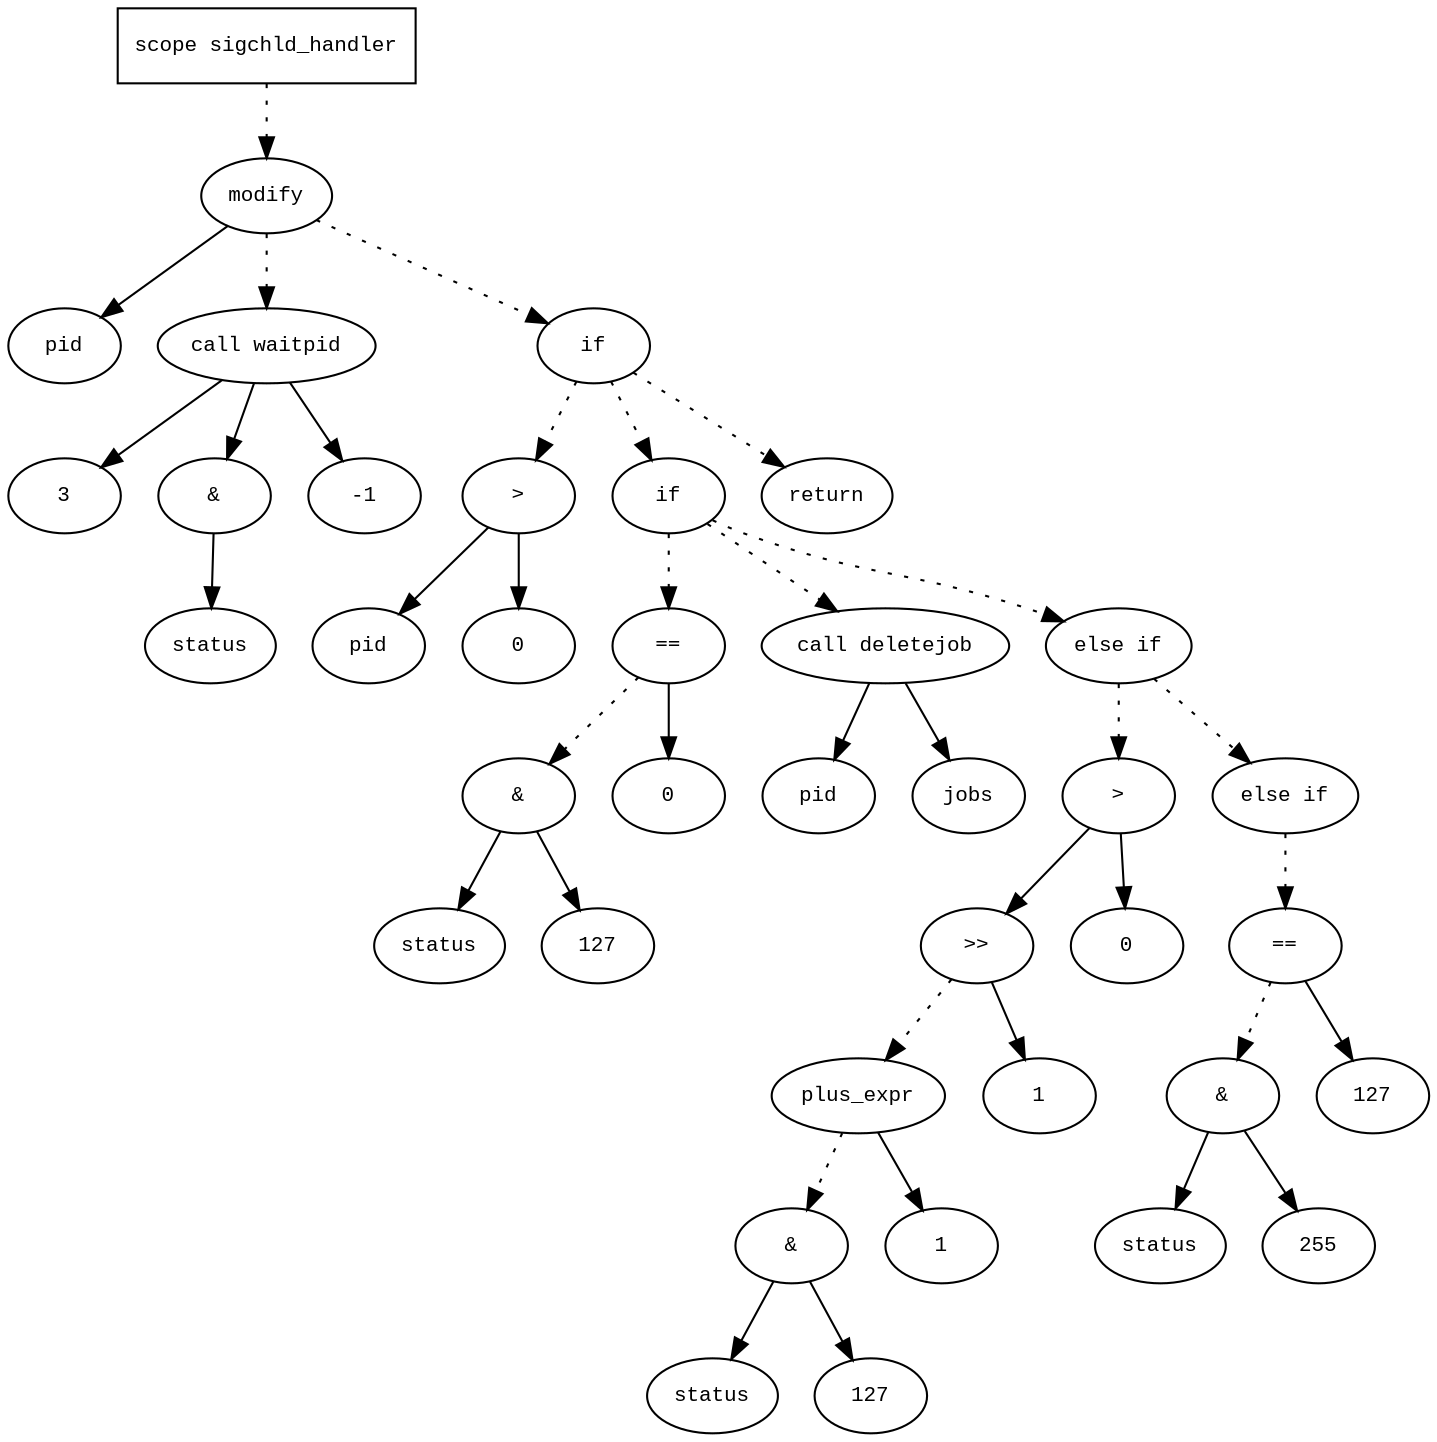 digraph AST {
  graph [fontname="Times New Roman",fontsize=10];
  node  [fontname="Courier New",fontsize=10];
  edge  [fontname="Times New Roman",fontsize=10];

  node1 [label="scope sigchld_handler",shape=box];
  node2 [label="modify",shape=ellipse];
  node3 [label="pid",shape=ellipse];
  node2 -> node3;
  node4 [label="call waitpid",shape=ellipse];
  node5 [label="3",shape=ellipse];
  node4 -> node5;
  node6 [label="&",shape=ellipse];
  node4 -> node6;
  node7 [label="status",shape=ellipse];
  node6 -> node7;
  node8 [label="-1",shape=ellipse];
  node4 -> node8;
  node2 -> node4 [style=dotted];
  node1 -> node2 [style=dotted];
  node9 [label="if",shape=ellipse];
  node2 -> node9 [style=dotted];
  node10 [label=">",shape=ellipse];
  node11 [label="pid",shape=ellipse];
  node10 -> node11;
  node12 [label="0",shape=ellipse];
  node10 -> node12;
  node9 -> node10 [style=dotted];
  node13 [label="if",shape=ellipse];
  node9 -> node13 [style=dotted];
  node14 [label="==",shape=ellipse];
  node15 [label="&",shape=ellipse];
  node16 [label="status",shape=ellipse];
  node15 -> node16;
  node17 [label="127",shape=ellipse];
  node15 -> node17;
  node14 -> node15 [style=dotted];
  node18 [label="0",shape=ellipse];
  node14 -> node18;
  node13 -> node14 [style=dotted];
  node19 [label="call deletejob",shape=ellipse];
  node20 [label="pid",shape=ellipse];
  node19 -> node20;
  node21 [label="jobs",shape=ellipse];
  node19 -> node21;
  node13 -> node19 [style=dotted];
  node22 [label="else if",shape=ellipse];
  node13 -> node22 [style=dotted];
  node23 [label=">",shape=ellipse];
  node24 [label=">>",shape=ellipse];
  node25 [label="plus_expr",shape=ellipse];
  node26 [label="&",shape=ellipse];
  node27 [label="status",shape=ellipse];
  node26 -> node27;
  node28 [label="127",shape=ellipse];
  node26 -> node28;
  node25 -> node26 [style=dotted];
  node29 [label="1",shape=ellipse];
  node25 -> node29;
  node24 -> node25 [style=dotted];
  node30 [label="1",shape=ellipse];
  node24 -> node30;
  node23 -> node24;
  node31 [label="0",shape=ellipse];
  node23 -> node31;
  node22 -> node23 [style=dotted];
  node32 [label="else if",shape=ellipse];
  node22 -> node32 [style=dotted];
  node33 [label="==",shape=ellipse];
  node34 [label="&",shape=ellipse];
  node35 [label="status",shape=ellipse];
  node34 -> node35;
  node36 [label="255",shape=ellipse];
  node34 -> node36;
  node33 -> node34 [style=dotted];
  node37 [label="127",shape=ellipse];
  node33 -> node37;
  node32 -> node33 [style=dotted];
  node38 [label="return",shape=ellipse];
  node9 -> node38 [style=dotted];
} 